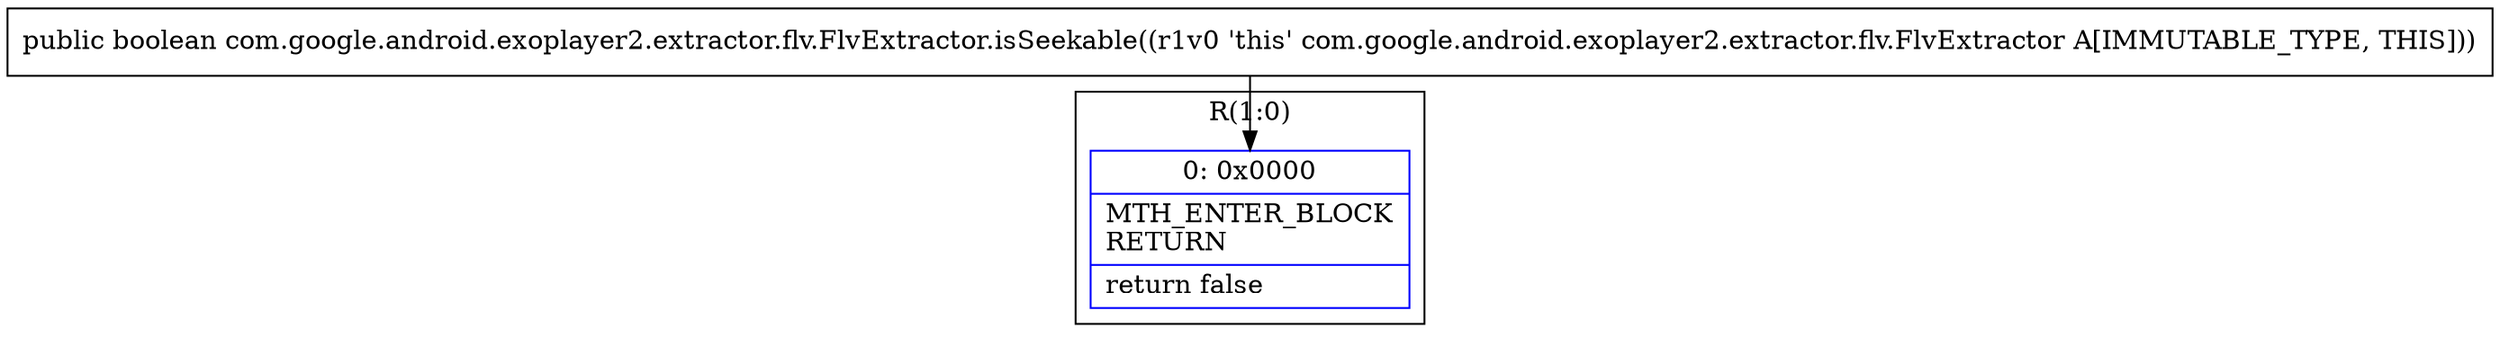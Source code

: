 digraph "CFG forcom.google.android.exoplayer2.extractor.flv.FlvExtractor.isSeekable()Z" {
subgraph cluster_Region_910791771 {
label = "R(1:0)";
node [shape=record,color=blue];
Node_0 [shape=record,label="{0\:\ 0x0000|MTH_ENTER_BLOCK\lRETURN\l|return false\l}"];
}
MethodNode[shape=record,label="{public boolean com.google.android.exoplayer2.extractor.flv.FlvExtractor.isSeekable((r1v0 'this' com.google.android.exoplayer2.extractor.flv.FlvExtractor A[IMMUTABLE_TYPE, THIS])) }"];
MethodNode -> Node_0;
}


